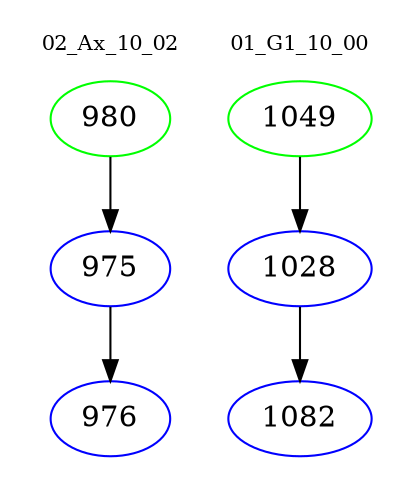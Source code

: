digraph{
subgraph cluster_0 {
color = white
label = "02_Ax_10_02";
fontsize=10;
T0_980 [label="980", color="green"]
T0_980 -> T0_975 [color="black"]
T0_975 [label="975", color="blue"]
T0_975 -> T0_976 [color="black"]
T0_976 [label="976", color="blue"]
}
subgraph cluster_1 {
color = white
label = "01_G1_10_00";
fontsize=10;
T1_1049 [label="1049", color="green"]
T1_1049 -> T1_1028 [color="black"]
T1_1028 [label="1028", color="blue"]
T1_1028 -> T1_1082 [color="black"]
T1_1082 [label="1082", color="blue"]
}
}
